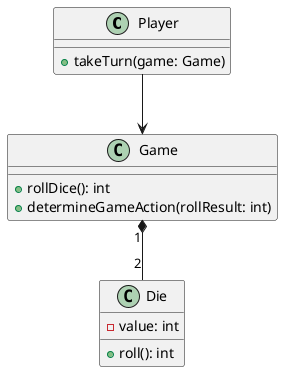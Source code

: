 @startuml
class Player {
  + takeTurn(game: Game)
}

class Game {
  + rollDice(): int
  + determineGameAction(rollResult: int)
}

class Die {
  - value: int
  + roll(): int
}

Player --> Game
Game "1" *-- "2" Die
@enduml